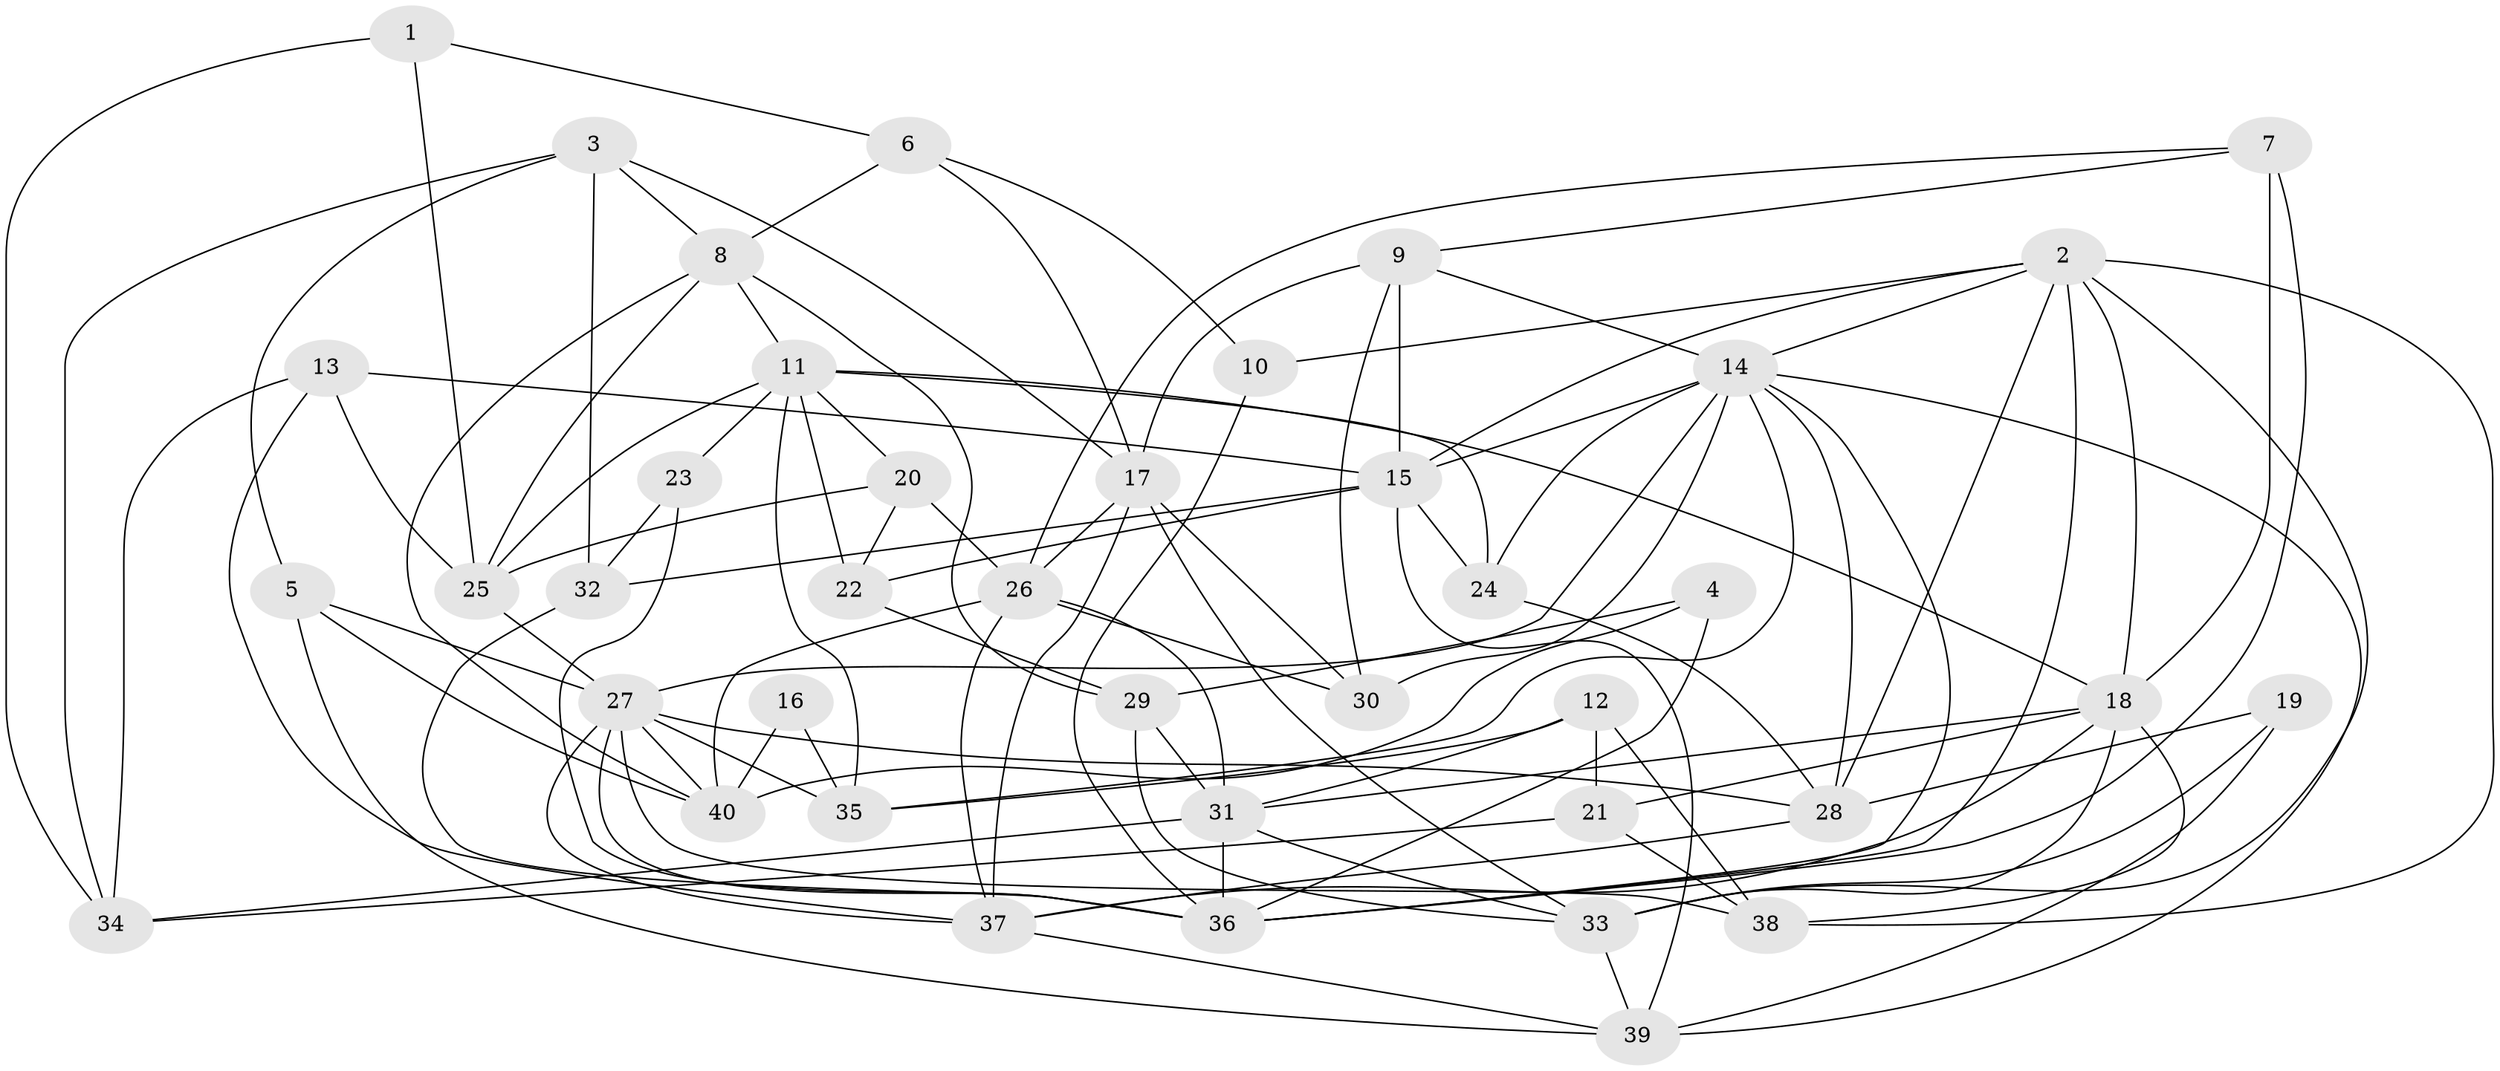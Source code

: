 // original degree distribution, {3: 0.26582278481012656, 4: 0.2911392405063291, 2: 0.13924050632911392, 7: 0.012658227848101266, 6: 0.08860759493670886, 5: 0.16455696202531644, 8: 0.02531645569620253, 9: 0.012658227848101266}
// Generated by graph-tools (version 1.1) at 2025/02/03/09/25 03:02:08]
// undirected, 40 vertices, 108 edges
graph export_dot {
graph [start="1"]
  node [color=gray90,style=filled];
  1;
  2;
  3;
  4;
  5;
  6;
  7;
  8;
  9;
  10;
  11;
  12;
  13;
  14;
  15;
  16;
  17;
  18;
  19;
  20;
  21;
  22;
  23;
  24;
  25;
  26;
  27;
  28;
  29;
  30;
  31;
  32;
  33;
  34;
  35;
  36;
  37;
  38;
  39;
  40;
  1 -- 6 [weight=1.0];
  1 -- 25 [weight=1.0];
  1 -- 34 [weight=1.0];
  2 -- 10 [weight=1.0];
  2 -- 14 [weight=1.0];
  2 -- 15 [weight=1.0];
  2 -- 18 [weight=1.0];
  2 -- 28 [weight=1.0];
  2 -- 33 [weight=1.0];
  2 -- 36 [weight=1.0];
  2 -- 38 [weight=1.0];
  3 -- 5 [weight=1.0];
  3 -- 8 [weight=1.0];
  3 -- 17 [weight=1.0];
  3 -- 32 [weight=1.0];
  3 -- 34 [weight=1.0];
  4 -- 29 [weight=1.0];
  4 -- 36 [weight=1.0];
  4 -- 40 [weight=1.0];
  5 -- 27 [weight=1.0];
  5 -- 39 [weight=1.0];
  5 -- 40 [weight=1.0];
  6 -- 8 [weight=1.0];
  6 -- 10 [weight=1.0];
  6 -- 17 [weight=1.0];
  7 -- 9 [weight=1.0];
  7 -- 18 [weight=2.0];
  7 -- 26 [weight=1.0];
  7 -- 36 [weight=1.0];
  8 -- 11 [weight=1.0];
  8 -- 25 [weight=1.0];
  8 -- 29 [weight=1.0];
  8 -- 40 [weight=1.0];
  9 -- 14 [weight=1.0];
  9 -- 15 [weight=1.0];
  9 -- 17 [weight=1.0];
  9 -- 30 [weight=1.0];
  10 -- 36 [weight=1.0];
  11 -- 18 [weight=1.0];
  11 -- 20 [weight=1.0];
  11 -- 22 [weight=1.0];
  11 -- 23 [weight=1.0];
  11 -- 24 [weight=1.0];
  11 -- 25 [weight=1.0];
  11 -- 35 [weight=1.0];
  12 -- 21 [weight=1.0];
  12 -- 31 [weight=2.0];
  12 -- 35 [weight=1.0];
  12 -- 38 [weight=1.0];
  13 -- 15 [weight=2.0];
  13 -- 25 [weight=1.0];
  13 -- 34 [weight=1.0];
  13 -- 37 [weight=1.0];
  14 -- 15 [weight=1.0];
  14 -- 24 [weight=1.0];
  14 -- 27 [weight=1.0];
  14 -- 28 [weight=1.0];
  14 -- 30 [weight=1.0];
  14 -- 35 [weight=1.0];
  14 -- 36 [weight=1.0];
  14 -- 39 [weight=1.0];
  15 -- 22 [weight=1.0];
  15 -- 24 [weight=1.0];
  15 -- 32 [weight=1.0];
  15 -- 39 [weight=1.0];
  16 -- 35 [weight=1.0];
  16 -- 40 [weight=1.0];
  17 -- 26 [weight=1.0];
  17 -- 30 [weight=1.0];
  17 -- 33 [weight=1.0];
  17 -- 37 [weight=1.0];
  18 -- 21 [weight=1.0];
  18 -- 31 [weight=1.0];
  18 -- 33 [weight=2.0];
  18 -- 37 [weight=1.0];
  18 -- 38 [weight=1.0];
  19 -- 28 [weight=1.0];
  19 -- 33 [weight=1.0];
  19 -- 39 [weight=1.0];
  20 -- 22 [weight=1.0];
  20 -- 25 [weight=1.0];
  20 -- 26 [weight=1.0];
  21 -- 34 [weight=1.0];
  21 -- 38 [weight=1.0];
  22 -- 29 [weight=1.0];
  23 -- 32 [weight=1.0];
  23 -- 36 [weight=1.0];
  24 -- 28 [weight=1.0];
  25 -- 27 [weight=1.0];
  26 -- 30 [weight=1.0];
  26 -- 31 [weight=1.0];
  26 -- 37 [weight=1.0];
  26 -- 40 [weight=1.0];
  27 -- 28 [weight=1.0];
  27 -- 35 [weight=1.0];
  27 -- 36 [weight=1.0];
  27 -- 37 [weight=1.0];
  27 -- 38 [weight=2.0];
  27 -- 40 [weight=1.0];
  28 -- 37 [weight=1.0];
  29 -- 31 [weight=2.0];
  29 -- 33 [weight=1.0];
  31 -- 33 [weight=1.0];
  31 -- 34 [weight=1.0];
  31 -- 36 [weight=1.0];
  32 -- 36 [weight=1.0];
  33 -- 39 [weight=1.0];
  37 -- 39 [weight=1.0];
}
